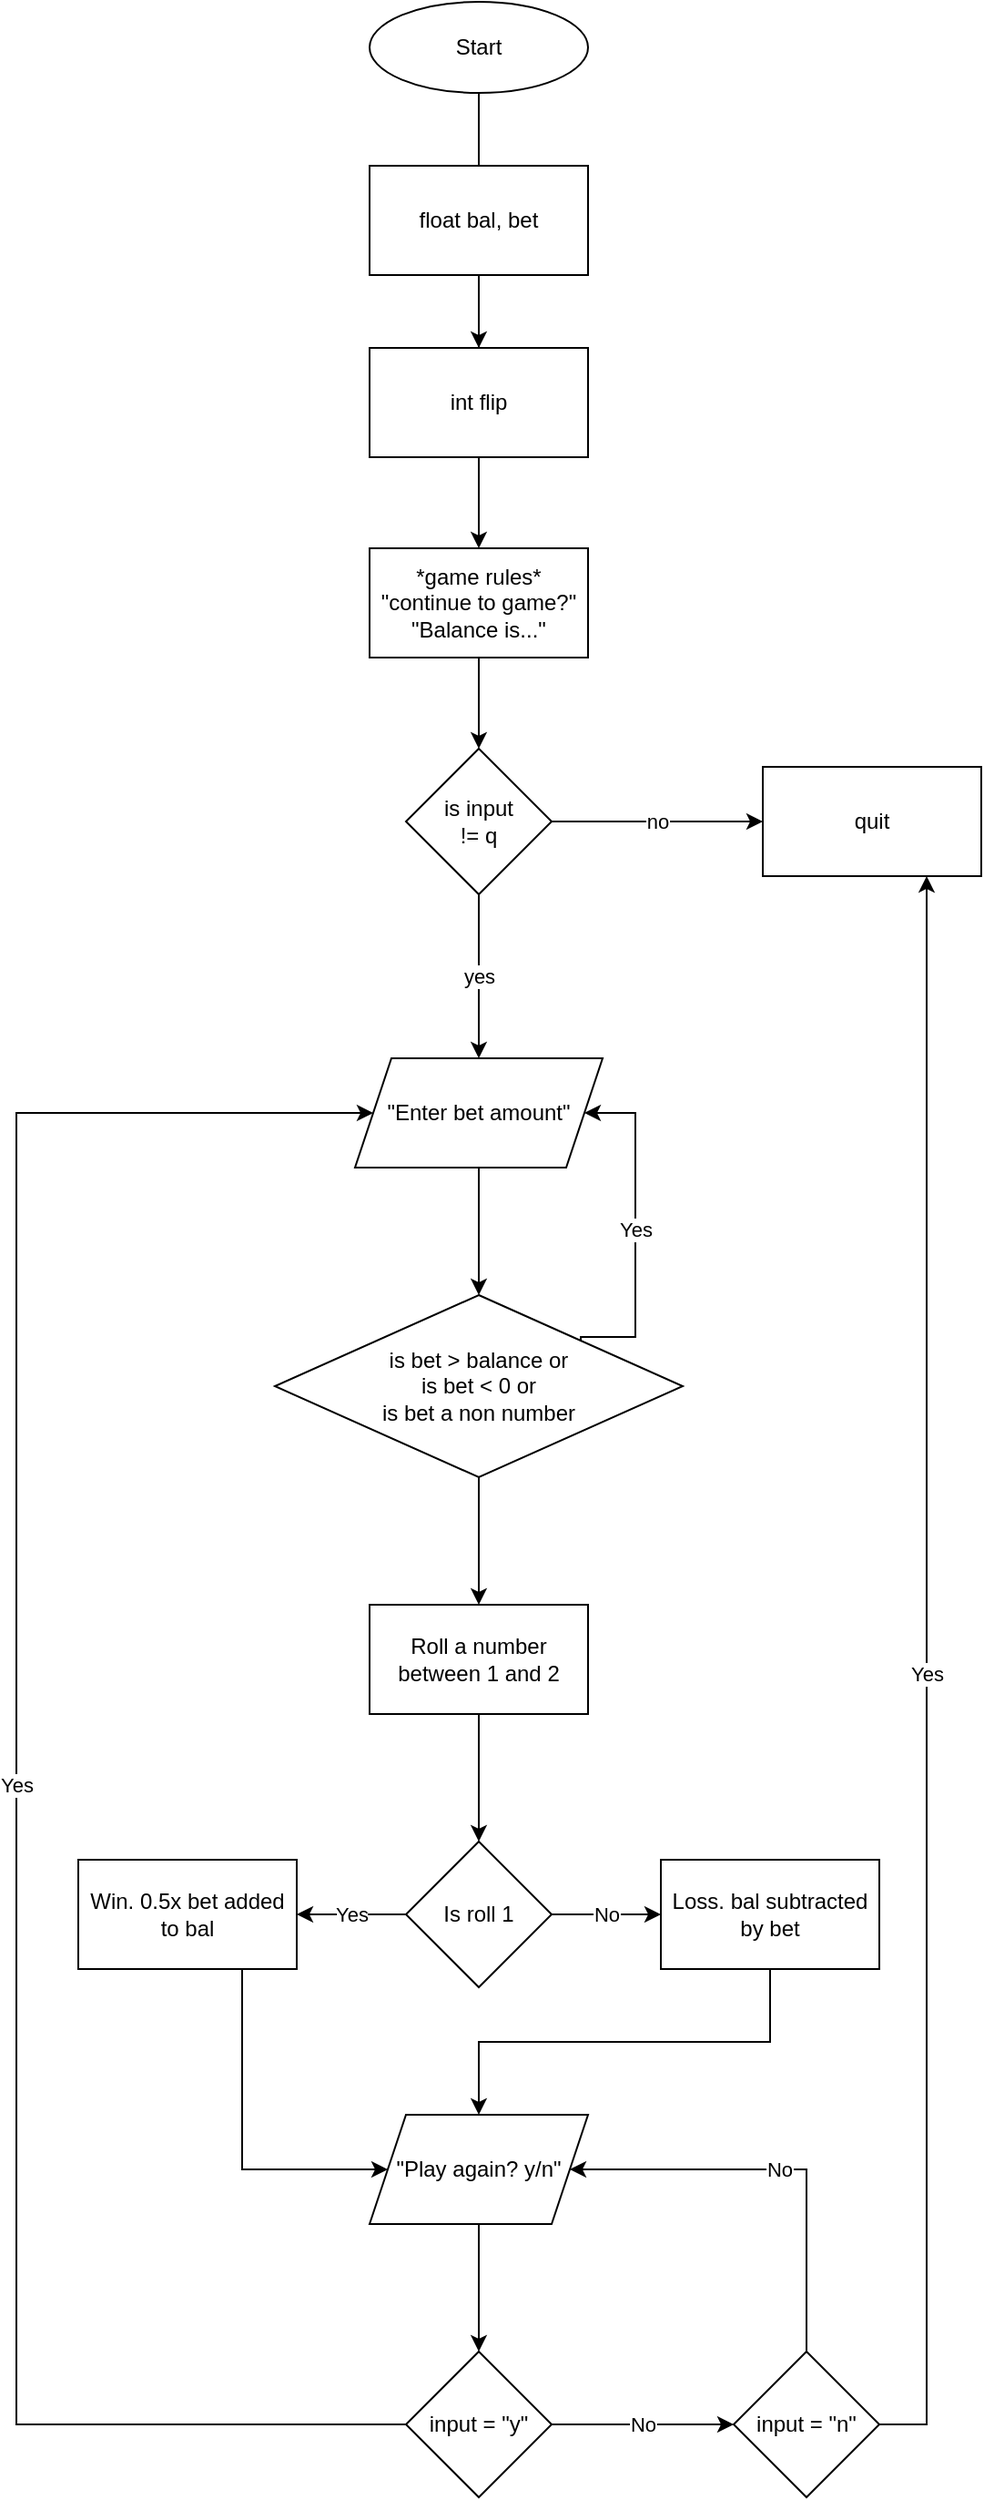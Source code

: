 <mxfile version="20.4.1" type="github">
  <diagram id="C5RBs43oDa-KdzZeNtuy" name="Page-1">
    <mxGraphModel dx="1023" dy="1334" grid="1" gridSize="10" guides="1" tooltips="1" connect="1" arrows="1" fold="1" page="1" pageScale="1" pageWidth="827" pageHeight="1169" math="0" shadow="0">
      <root>
        <mxCell id="WIyWlLk6GJQsqaUBKTNV-0" />
        <mxCell id="WIyWlLk6GJQsqaUBKTNV-1" parent="WIyWlLk6GJQsqaUBKTNV-0" />
        <mxCell id="xcMRceU7x3i4sxmOljaT-2" value="" style="edgeStyle=orthogonalEdgeStyle;rounded=0;orthogonalLoop=1;jettySize=auto;html=1;" parent="WIyWlLk6GJQsqaUBKTNV-1" source="xcMRceU7x3i4sxmOljaT-0" target="xcMRceU7x3i4sxmOljaT-1" edge="1">
          <mxGeometry relative="1" as="geometry" />
        </mxCell>
        <mxCell id="xcMRceU7x3i4sxmOljaT-0" value="Start" style="ellipse;whiteSpace=wrap;html=1;" parent="WIyWlLk6GJQsqaUBKTNV-1" vertex="1">
          <mxGeometry x="354" y="40" width="120" height="50" as="geometry" />
        </mxCell>
        <mxCell id="xcMRceU7x3i4sxmOljaT-16" value="" style="edgeStyle=orthogonalEdgeStyle;rounded=0;orthogonalLoop=1;jettySize=auto;html=1;" parent="WIyWlLk6GJQsqaUBKTNV-1" source="xcMRceU7x3i4sxmOljaT-1" target="xcMRceU7x3i4sxmOljaT-15" edge="1">
          <mxGeometry relative="1" as="geometry" />
        </mxCell>
        <mxCell id="xcMRceU7x3i4sxmOljaT-1" value="*game rules*&lt;br&gt;&quot;continue to game?&quot;&lt;br&gt;&quot;Balance is...&quot;" style="whiteSpace=wrap;html=1;" parent="WIyWlLk6GJQsqaUBKTNV-1" vertex="1">
          <mxGeometry x="354" y="340" width="120" height="60" as="geometry" />
        </mxCell>
        <mxCell id="xcMRceU7x3i4sxmOljaT-14" value="" style="edgeStyle=orthogonalEdgeStyle;rounded=0;orthogonalLoop=1;jettySize=auto;html=1;" parent="WIyWlLk6GJQsqaUBKTNV-1" source="xcMRceU7x3i4sxmOljaT-12" target="xcMRceU7x3i4sxmOljaT-13" edge="1">
          <mxGeometry relative="1" as="geometry" />
        </mxCell>
        <mxCell id="xcMRceU7x3i4sxmOljaT-12" value="float bal, bet" style="rounded=0;whiteSpace=wrap;html=1;" parent="WIyWlLk6GJQsqaUBKTNV-1" vertex="1">
          <mxGeometry x="354" y="130" width="120" height="60" as="geometry" />
        </mxCell>
        <mxCell id="xcMRceU7x3i4sxmOljaT-13" value="int flip" style="whiteSpace=wrap;html=1;rounded=0;" parent="WIyWlLk6GJQsqaUBKTNV-1" vertex="1">
          <mxGeometry x="354" y="230" width="120" height="60" as="geometry" />
        </mxCell>
        <mxCell id="xcMRceU7x3i4sxmOljaT-18" value="yes" style="edgeStyle=orthogonalEdgeStyle;rounded=0;orthogonalLoop=1;jettySize=auto;html=1;" parent="WIyWlLk6GJQsqaUBKTNV-1" source="xcMRceU7x3i4sxmOljaT-15" target="xcMRceU7x3i4sxmOljaT-17" edge="1">
          <mxGeometry relative="1" as="geometry" />
        </mxCell>
        <mxCell id="xcMRceU7x3i4sxmOljaT-20" value="no" style="edgeStyle=orthogonalEdgeStyle;rounded=0;orthogonalLoop=1;jettySize=auto;html=1;" parent="WIyWlLk6GJQsqaUBKTNV-1" source="xcMRceU7x3i4sxmOljaT-15" target="xcMRceU7x3i4sxmOljaT-19" edge="1">
          <mxGeometry relative="1" as="geometry" />
        </mxCell>
        <mxCell id="xcMRceU7x3i4sxmOljaT-15" value="is input&lt;br&gt;!= q" style="rhombus;whiteSpace=wrap;html=1;" parent="WIyWlLk6GJQsqaUBKTNV-1" vertex="1">
          <mxGeometry x="374" y="450" width="80" height="80" as="geometry" />
        </mxCell>
        <mxCell id="xcMRceU7x3i4sxmOljaT-22" value="" style="edgeStyle=orthogonalEdgeStyle;rounded=0;orthogonalLoop=1;jettySize=auto;html=1;" parent="WIyWlLk6GJQsqaUBKTNV-1" source="xcMRceU7x3i4sxmOljaT-17" target="xcMRceU7x3i4sxmOljaT-21" edge="1">
          <mxGeometry relative="1" as="geometry" />
        </mxCell>
        <mxCell id="xcMRceU7x3i4sxmOljaT-17" value="&quot;Enter bet amount&quot;" style="shape=parallelogram;perimeter=parallelogramPerimeter;whiteSpace=wrap;html=1;fixedSize=1;" parent="WIyWlLk6GJQsqaUBKTNV-1" vertex="1">
          <mxGeometry x="346" y="620" width="136" height="60" as="geometry" />
        </mxCell>
        <mxCell id="xcMRceU7x3i4sxmOljaT-19" value="quit" style="whiteSpace=wrap;html=1;" parent="WIyWlLk6GJQsqaUBKTNV-1" vertex="1">
          <mxGeometry x="570" y="460" width="120" height="60" as="geometry" />
        </mxCell>
        <mxCell id="xcMRceU7x3i4sxmOljaT-23" value="Yes" style="edgeStyle=orthogonalEdgeStyle;rounded=0;orthogonalLoop=1;jettySize=auto;html=1;exitX=1;exitY=0;exitDx=0;exitDy=0;entryX=1;entryY=0.5;entryDx=0;entryDy=0;" parent="WIyWlLk6GJQsqaUBKTNV-1" source="xcMRceU7x3i4sxmOljaT-21" target="xcMRceU7x3i4sxmOljaT-17" edge="1">
          <mxGeometry relative="1" as="geometry">
            <Array as="points">
              <mxPoint x="500" y="773" />
              <mxPoint x="500" y="650" />
            </Array>
          </mxGeometry>
        </mxCell>
        <mxCell id="xcMRceU7x3i4sxmOljaT-25" value="" style="edgeStyle=orthogonalEdgeStyle;rounded=0;orthogonalLoop=1;jettySize=auto;html=1;" parent="WIyWlLk6GJQsqaUBKTNV-1" source="xcMRceU7x3i4sxmOljaT-21" target="xcMRceU7x3i4sxmOljaT-24" edge="1">
          <mxGeometry relative="1" as="geometry" />
        </mxCell>
        <mxCell id="xcMRceU7x3i4sxmOljaT-21" value="is bet &amp;gt; balance or&lt;br&gt;is bet &amp;lt; 0 or &lt;br&gt;is bet a non number" style="rhombus;whiteSpace=wrap;html=1;" parent="WIyWlLk6GJQsqaUBKTNV-1" vertex="1">
          <mxGeometry x="302" y="750" width="224" height="100" as="geometry" />
        </mxCell>
        <mxCell id="xcMRceU7x3i4sxmOljaT-27" value="" style="edgeStyle=orthogonalEdgeStyle;rounded=0;orthogonalLoop=1;jettySize=auto;html=1;" parent="WIyWlLk6GJQsqaUBKTNV-1" source="xcMRceU7x3i4sxmOljaT-24" target="xcMRceU7x3i4sxmOljaT-26" edge="1">
          <mxGeometry relative="1" as="geometry" />
        </mxCell>
        <mxCell id="xcMRceU7x3i4sxmOljaT-24" value="Roll a number between 1 and 2" style="whiteSpace=wrap;html=1;" parent="WIyWlLk6GJQsqaUBKTNV-1" vertex="1">
          <mxGeometry x="354" y="920" width="120" height="60" as="geometry" />
        </mxCell>
        <mxCell id="xcMRceU7x3i4sxmOljaT-29" value="Yes" style="edgeStyle=orthogonalEdgeStyle;rounded=0;orthogonalLoop=1;jettySize=auto;html=1;" parent="WIyWlLk6GJQsqaUBKTNV-1" source="xcMRceU7x3i4sxmOljaT-26" target="xcMRceU7x3i4sxmOljaT-28" edge="1">
          <mxGeometry relative="1" as="geometry" />
        </mxCell>
        <mxCell id="xcMRceU7x3i4sxmOljaT-31" value="No" style="edgeStyle=orthogonalEdgeStyle;rounded=0;orthogonalLoop=1;jettySize=auto;html=1;" parent="WIyWlLk6GJQsqaUBKTNV-1" source="xcMRceU7x3i4sxmOljaT-26" target="xcMRceU7x3i4sxmOljaT-30" edge="1">
          <mxGeometry relative="1" as="geometry" />
        </mxCell>
        <mxCell id="xcMRceU7x3i4sxmOljaT-26" value="Is roll 1" style="rhombus;whiteSpace=wrap;html=1;" parent="WIyWlLk6GJQsqaUBKTNV-1" vertex="1">
          <mxGeometry x="374" y="1050" width="80" height="80" as="geometry" />
        </mxCell>
        <mxCell id="xcMRceU7x3i4sxmOljaT-34" style="edgeStyle=orthogonalEdgeStyle;rounded=0;orthogonalLoop=1;jettySize=auto;html=1;exitX=0.75;exitY=1;exitDx=0;exitDy=0;entryX=0;entryY=0.5;entryDx=0;entryDy=0;" parent="WIyWlLk6GJQsqaUBKTNV-1" source="xcMRceU7x3i4sxmOljaT-28" target="xcMRceU7x3i4sxmOljaT-32" edge="1">
          <mxGeometry relative="1" as="geometry">
            <Array as="points">
              <mxPoint x="284" y="1230" />
            </Array>
          </mxGeometry>
        </mxCell>
        <mxCell id="xcMRceU7x3i4sxmOljaT-28" value="Win. 0.5x bet added to bal" style="whiteSpace=wrap;html=1;" parent="WIyWlLk6GJQsqaUBKTNV-1" vertex="1">
          <mxGeometry x="194" y="1060" width="120" height="60" as="geometry" />
        </mxCell>
        <mxCell id="xcMRceU7x3i4sxmOljaT-47" style="edgeStyle=orthogonalEdgeStyle;rounded=0;orthogonalLoop=1;jettySize=auto;html=1;exitX=0.5;exitY=1;exitDx=0;exitDy=0;entryX=0.5;entryY=0;entryDx=0;entryDy=0;" parent="WIyWlLk6GJQsqaUBKTNV-1" source="xcMRceU7x3i4sxmOljaT-30" target="xcMRceU7x3i4sxmOljaT-32" edge="1">
          <mxGeometry relative="1" as="geometry" />
        </mxCell>
        <mxCell id="xcMRceU7x3i4sxmOljaT-30" value="Loss. bal subtracted by bet" style="whiteSpace=wrap;html=1;" parent="WIyWlLk6GJQsqaUBKTNV-1" vertex="1">
          <mxGeometry x="514" y="1060" width="120" height="60" as="geometry" />
        </mxCell>
        <mxCell id="xcMRceU7x3i4sxmOljaT-37" value="" style="edgeStyle=orthogonalEdgeStyle;rounded=0;orthogonalLoop=1;jettySize=auto;html=1;" parent="WIyWlLk6GJQsqaUBKTNV-1" source="xcMRceU7x3i4sxmOljaT-32" target="xcMRceU7x3i4sxmOljaT-36" edge="1">
          <mxGeometry relative="1" as="geometry" />
        </mxCell>
        <mxCell id="xcMRceU7x3i4sxmOljaT-32" value="&quot;Play again? y/n&quot;" style="shape=parallelogram;perimeter=parallelogramPerimeter;whiteSpace=wrap;html=1;fixedSize=1;" parent="WIyWlLk6GJQsqaUBKTNV-1" vertex="1">
          <mxGeometry x="354" y="1200" width="120" height="60" as="geometry" />
        </mxCell>
        <mxCell id="xcMRceU7x3i4sxmOljaT-39" value="Yes" style="edgeStyle=orthogonalEdgeStyle;rounded=0;orthogonalLoop=1;jettySize=auto;html=1;exitX=0;exitY=0.5;exitDx=0;exitDy=0;entryX=0;entryY=0.5;entryDx=0;entryDy=0;" parent="WIyWlLk6GJQsqaUBKTNV-1" source="xcMRceU7x3i4sxmOljaT-36" target="xcMRceU7x3i4sxmOljaT-17" edge="1">
          <mxGeometry relative="1" as="geometry">
            <Array as="points">
              <mxPoint x="160" y="1370" />
              <mxPoint x="160" y="650" />
            </Array>
          </mxGeometry>
        </mxCell>
        <mxCell id="xcMRceU7x3i4sxmOljaT-43" value="No" style="edgeStyle=orthogonalEdgeStyle;rounded=0;orthogonalLoop=1;jettySize=auto;html=1;" parent="WIyWlLk6GJQsqaUBKTNV-1" source="xcMRceU7x3i4sxmOljaT-36" target="xcMRceU7x3i4sxmOljaT-42" edge="1">
          <mxGeometry relative="1" as="geometry" />
        </mxCell>
        <mxCell id="xcMRceU7x3i4sxmOljaT-36" value="input = &quot;y&quot;" style="rhombus;whiteSpace=wrap;html=1;" parent="WIyWlLk6GJQsqaUBKTNV-1" vertex="1">
          <mxGeometry x="374" y="1330" width="80" height="80" as="geometry" />
        </mxCell>
        <mxCell id="xcMRceU7x3i4sxmOljaT-45" value="Yes" style="edgeStyle=orthogonalEdgeStyle;rounded=0;orthogonalLoop=1;jettySize=auto;html=1;entryX=0.75;entryY=1;entryDx=0;entryDy=0;exitX=1;exitY=0.5;exitDx=0;exitDy=0;" parent="WIyWlLk6GJQsqaUBKTNV-1" source="xcMRceU7x3i4sxmOljaT-42" target="xcMRceU7x3i4sxmOljaT-19" edge="1">
          <mxGeometry relative="1" as="geometry">
            <mxPoint x="710.0" y="1260" as="targetPoint" />
            <Array as="points">
              <mxPoint x="660" y="1370" />
            </Array>
          </mxGeometry>
        </mxCell>
        <mxCell id="xcMRceU7x3i4sxmOljaT-46" value="No" style="edgeStyle=orthogonalEdgeStyle;rounded=0;orthogonalLoop=1;jettySize=auto;html=1;exitX=0.5;exitY=0;exitDx=0;exitDy=0;entryX=1;entryY=0.5;entryDx=0;entryDy=0;" parent="WIyWlLk6GJQsqaUBKTNV-1" source="xcMRceU7x3i4sxmOljaT-42" target="xcMRceU7x3i4sxmOljaT-32" edge="1">
          <mxGeometry relative="1" as="geometry">
            <Array as="points">
              <mxPoint x="594" y="1230" />
            </Array>
          </mxGeometry>
        </mxCell>
        <mxCell id="xcMRceU7x3i4sxmOljaT-42" value="input = &quot;n&quot;" style="rhombus;whiteSpace=wrap;html=1;" parent="WIyWlLk6GJQsqaUBKTNV-1" vertex="1">
          <mxGeometry x="554" y="1330" width="80" height="80" as="geometry" />
        </mxCell>
      </root>
    </mxGraphModel>
  </diagram>
</mxfile>
